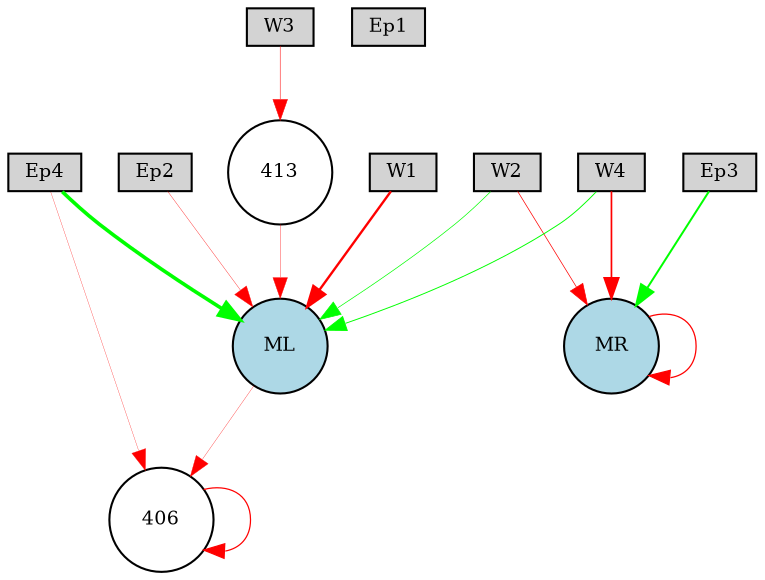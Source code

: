 digraph {
	node [fontsize=9 height=0.2 shape=circle width=0.2]
	W1 [fillcolor=lightgray shape=box style=filled]
	W2 [fillcolor=lightgray shape=box style=filled]
	W3 [fillcolor=lightgray shape=box style=filled]
	W4 [fillcolor=lightgray shape=box style=filled]
	Ep1 [fillcolor=lightgray shape=box style=filled]
	Ep2 [fillcolor=lightgray shape=box style=filled]
	Ep3 [fillcolor=lightgray shape=box style=filled]
	Ep4 [fillcolor=lightgray shape=box style=filled]
	ML [fillcolor=lightblue style=filled]
	MR [fillcolor=lightblue style=filled]
	413 [fillcolor=white style=filled]
	ML -> 406 [color=red penwidth=0.147436265821 style=solid]
	W2 -> MR [color=red penwidth=0.343659734786 style=solid]
	W2 -> ML [color=green penwidth=0.332918223226 style=solid]
	406 -> 406 [color=red penwidth=0.59142026578 style=solid]
	Ep2 -> ML [color=red penwidth=0.173696983604 style=solid]
	W1 -> ML [color=red penwidth=1.13323026575 style=solid]
	W4 -> MR [color=red penwidth=0.810536148759 style=solid]
	Ep3 -> MR [color=green penwidth=0.957437640289 style=solid]
	413 -> ML [color=red penwidth=0.172411228219 style=solid]
	W4 -> ML [color=green penwidth=0.457947559672 style=solid]
	Ep4 -> 406 [color=red penwidth=0.133924638829 style=solid]
	Ep4 -> ML [color=green penwidth=1.75503400988 style=solid]
	MR -> MR [color=red penwidth=0.603292236683 style=solid]
	W3 -> 413 [color=red penwidth=0.248619395041 style=solid]
}
